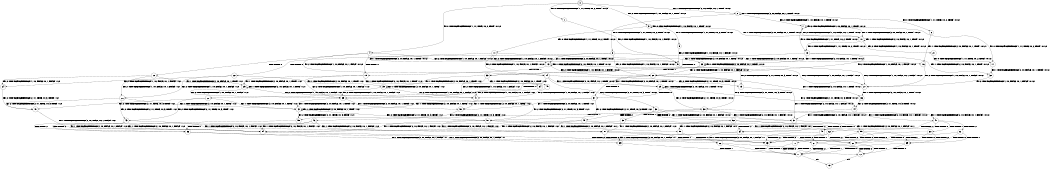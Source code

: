 digraph BCG {
size = "7, 10.5";
center = TRUE;
node [shape = circle];
0 [peripheries = 2];
0 -> 1 [label = "EX !0 !ATOMIC_EXCH_BRANCH (1, +1, TRUE, +0, 2, TRUE) !:0:1:2:"];
0 -> 2 [label = "EX !1 !ATOMIC_EXCH_BRANCH (2, +0, FALSE, +0, 1, TRUE) !:0:1:2:"];
0 -> 3 [label = "EX !2 !ATOMIC_EXCH_BRANCH (1, +0, FALSE, +0, 1, TRUE) !:0:1:2:"];
0 -> 4 [label = "EX !0 !ATOMIC_EXCH_BRANCH (1, +1, TRUE, +0, 2, TRUE) !:0:1:2:"];
1 -> 5 [label = "EX !2 !ATOMIC_EXCH_BRANCH (1, +0, FALSE, +0, 1, FALSE) !:0:1:2:"];
2 -> 6 [label = "EX !0 !ATOMIC_EXCH_BRANCH (1, +1, TRUE, +0, 2, TRUE) !:0:1:2:"];
2 -> 7 [label = "EX !2 !ATOMIC_EXCH_BRANCH (1, +0, FALSE, +0, 1, TRUE) !:0:1:2:"];
2 -> 8 [label = "EX !0 !ATOMIC_EXCH_BRANCH (1, +1, TRUE, +0, 2, TRUE) !:0:1:2:"];
2 -> 2 [label = "EX !1 !ATOMIC_EXCH_BRANCH (2, +0, FALSE, +0, 1, TRUE) !:0:1:2:"];
3 -> 9 [label = "EX !0 !ATOMIC_EXCH_BRANCH (1, +1, TRUE, +0, 2, TRUE) !:0:1:2:"];
3 -> 10 [label = "EX !1 !ATOMIC_EXCH_BRANCH (2, +0, FALSE, +0, 1, TRUE) !:0:1:2:"];
3 -> 11 [label = "EX !0 !ATOMIC_EXCH_BRANCH (1, +1, TRUE, +0, 2, TRUE) !:0:1:2:"];
3 -> 3 [label = "EX !2 !ATOMIC_EXCH_BRANCH (1, +0, FALSE, +0, 1, TRUE) !:0:1:2:"];
4 -> 5 [label = "EX !2 !ATOMIC_EXCH_BRANCH (1, +0, FALSE, +0, 1, FALSE) !:0:1:2:"];
4 -> 12 [label = "TERMINATE !0"];
4 -> 13 [label = "EX !1 !ATOMIC_EXCH_BRANCH (2, +0, FALSE, +0, 1, TRUE) !:0:1:2:"];
4 -> 14 [label = "EX !2 !ATOMIC_EXCH_BRANCH (1, +0, FALSE, +0, 1, FALSE) !:0:1:2:"];
5 -> 15 [label = "EX !2 !ATOMIC_EXCH_BRANCH (2, +1, TRUE, +0, 3, TRUE) !:0:1:2:"];
6 -> 16 [label = "EX !1 !ATOMIC_EXCH_BRANCH (2, +0, FALSE, +0, 1, TRUE) !:0:1:2:"];
7 -> 17 [label = "EX !0 !ATOMIC_EXCH_BRANCH (1, +1, TRUE, +0, 2, TRUE) !:0:1:2:"];
7 -> 18 [label = "EX !0 !ATOMIC_EXCH_BRANCH (1, +1, TRUE, +0, 2, TRUE) !:0:1:2:"];
7 -> 7 [label = "EX !2 !ATOMIC_EXCH_BRANCH (1, +0, FALSE, +0, 1, TRUE) !:0:1:2:"];
7 -> 10 [label = "EX !1 !ATOMIC_EXCH_BRANCH (2, +0, FALSE, +0, 1, TRUE) !:0:1:2:"];
8 -> 16 [label = "EX !1 !ATOMIC_EXCH_BRANCH (2, +0, FALSE, +0, 1, TRUE) !:0:1:2:"];
8 -> 19 [label = "TERMINATE !0"];
8 -> 20 [label = "EX !2 !ATOMIC_EXCH_BRANCH (1, +0, FALSE, +0, 1, FALSE) !:0:1:2:"];
8 -> 13 [label = "EX !1 !ATOMIC_EXCH_BRANCH (2, +0, FALSE, +0, 1, TRUE) !:0:1:2:"];
9 -> 5 [label = "EX !2 !ATOMIC_EXCH_BRANCH (1, +0, FALSE, +0, 1, FALSE) !:0:1:2:"];
10 -> 21 [label = "EX !2 !ATOMIC_EXCH_BRANCH (1, +0, FALSE, +0, 1, TRUE) !:0:1:2:"];
10 -> 18 [label = "EX !0 !ATOMIC_EXCH_BRANCH (1, +1, TRUE, +0, 2, TRUE) !:0:1:2:"];
10 -> 7 [label = "EX !2 !ATOMIC_EXCH_BRANCH (1, +0, FALSE, +0, 1, TRUE) !:0:1:2:"];
10 -> 10 [label = "EX !1 !ATOMIC_EXCH_BRANCH (2, +0, FALSE, +0, 1, TRUE) !:0:1:2:"];
11 -> 5 [label = "EX !2 !ATOMIC_EXCH_BRANCH (1, +0, FALSE, +0, 1, FALSE) !:0:1:2:"];
11 -> 22 [label = "TERMINATE !0"];
11 -> 23 [label = "EX !1 !ATOMIC_EXCH_BRANCH (2, +0, FALSE, +0, 1, TRUE) !:0:1:2:"];
11 -> 14 [label = "EX !2 !ATOMIC_EXCH_BRANCH (1, +0, FALSE, +0, 1, FALSE) !:0:1:2:"];
12 -> 24 [label = "EX !2 !ATOMIC_EXCH_BRANCH (1, +0, FALSE, +0, 1, FALSE) !:1:2:"];
12 -> 25 [label = "EX !1 !ATOMIC_EXCH_BRANCH (2, +0, FALSE, +0, 1, TRUE) !:1:2:"];
12 -> 26 [label = "EX !2 !ATOMIC_EXCH_BRANCH (1, +0, FALSE, +0, 1, FALSE) !:1:2:"];
13 -> 27 [label = "EX !2 !ATOMIC_EXCH_BRANCH (1, +0, FALSE, +0, 1, FALSE) !:0:1:2:"];
13 -> 19 [label = "TERMINATE !0"];
13 -> 20 [label = "EX !2 !ATOMIC_EXCH_BRANCH (1, +0, FALSE, +0, 1, FALSE) !:0:1:2:"];
13 -> 13 [label = "EX !1 !ATOMIC_EXCH_BRANCH (2, +0, FALSE, +0, 1, TRUE) !:0:1:2:"];
14 -> 15 [label = "EX !2 !ATOMIC_EXCH_BRANCH (2, +1, TRUE, +0, 3, TRUE) !:0:1:2:"];
14 -> 28 [label = "TERMINATE !0"];
14 -> 29 [label = "EX !1 !ATOMIC_EXCH_BRANCH (2, +0, FALSE, +0, 1, TRUE) !:0:1:2:"];
14 -> 30 [label = "EX !2 !ATOMIC_EXCH_BRANCH (2, +1, TRUE, +0, 3, TRUE) !:0:1:2:"];
15 -> 31 [label = "EX !1 !ATOMIC_EXCH_BRANCH (2, +0, FALSE, +0, 1, FALSE) !:0:1:2:"];
16 -> 27 [label = "EX !2 !ATOMIC_EXCH_BRANCH (1, +0, FALSE, +0, 1, FALSE) !:0:1:2:"];
17 -> 32 [label = "EX !1 !ATOMIC_EXCH_BRANCH (2, +0, FALSE, +0, 1, TRUE) !:0:1:2:"];
18 -> 32 [label = "EX !1 !ATOMIC_EXCH_BRANCH (2, +0, FALSE, +0, 1, TRUE) !:0:1:2:"];
18 -> 33 [label = "TERMINATE !0"];
18 -> 20 [label = "EX !2 !ATOMIC_EXCH_BRANCH (1, +0, FALSE, +0, 1, FALSE) !:0:1:2:"];
18 -> 23 [label = "EX !1 !ATOMIC_EXCH_BRANCH (2, +0, FALSE, +0, 1, TRUE) !:0:1:2:"];
19 -> 34 [label = "EX !1 !ATOMIC_EXCH_BRANCH (2, +0, FALSE, +0, 1, TRUE) !:1:2:"];
19 -> 35 [label = "EX !2 !ATOMIC_EXCH_BRANCH (1, +0, FALSE, +0, 1, FALSE) !:1:2:"];
19 -> 25 [label = "EX !1 !ATOMIC_EXCH_BRANCH (2, +0, FALSE, +0, 1, TRUE) !:1:2:"];
20 -> 36 [label = "EX !1 !ATOMIC_EXCH_BRANCH (2, +0, FALSE, +0, 1, TRUE) !:0:1:2:"];
20 -> 37 [label = "TERMINATE !0"];
20 -> 38 [label = "EX !2 !ATOMIC_EXCH_BRANCH (2, +1, TRUE, +0, 3, TRUE) !:0:1:2:"];
20 -> 29 [label = "EX !1 !ATOMIC_EXCH_BRANCH (2, +0, FALSE, +0, 1, TRUE) !:0:1:2:"];
21 -> 17 [label = "EX !0 !ATOMIC_EXCH_BRANCH (1, +1, TRUE, +0, 2, TRUE) !:0:1:2:"];
22 -> 24 [label = "EX !2 !ATOMIC_EXCH_BRANCH (1, +0, FALSE, +0, 1, FALSE) !:1:2:"];
22 -> 39 [label = "EX !1 !ATOMIC_EXCH_BRANCH (2, +0, FALSE, +0, 1, TRUE) !:1:2:"];
22 -> 26 [label = "EX !2 !ATOMIC_EXCH_BRANCH (1, +0, FALSE, +0, 1, FALSE) !:1:2:"];
23 -> 27 [label = "EX !2 !ATOMIC_EXCH_BRANCH (1, +0, FALSE, +0, 1, FALSE) !:0:1:2:"];
23 -> 33 [label = "TERMINATE !0"];
23 -> 20 [label = "EX !2 !ATOMIC_EXCH_BRANCH (1, +0, FALSE, +0, 1, FALSE) !:0:1:2:"];
23 -> 23 [label = "EX !1 !ATOMIC_EXCH_BRANCH (2, +0, FALSE, +0, 1, TRUE) !:0:1:2:"];
24 -> 40 [label = "EX !2 !ATOMIC_EXCH_BRANCH (2, +1, TRUE, +0, 3, TRUE) !:1:2:"];
25 -> 41 [label = "EX !2 !ATOMIC_EXCH_BRANCH (1, +0, FALSE, +0, 1, FALSE) !:1:2:"];
25 -> 35 [label = "EX !2 !ATOMIC_EXCH_BRANCH (1, +0, FALSE, +0, 1, FALSE) !:1:2:"];
25 -> 25 [label = "EX !1 !ATOMIC_EXCH_BRANCH (2, +0, FALSE, +0, 1, TRUE) !:1:2:"];
26 -> 40 [label = "EX !2 !ATOMIC_EXCH_BRANCH (2, +1, TRUE, +0, 3, TRUE) !:1:2:"];
26 -> 42 [label = "EX !1 !ATOMIC_EXCH_BRANCH (2, +0, FALSE, +0, 1, TRUE) !:1:2:"];
26 -> 43 [label = "EX !2 !ATOMIC_EXCH_BRANCH (2, +1, TRUE, +0, 3, TRUE) !:1:2:"];
27 -> 36 [label = "EX !1 !ATOMIC_EXCH_BRANCH (2, +0, FALSE, +0, 1, TRUE) !:0:1:2:"];
28 -> 40 [label = "EX !2 !ATOMIC_EXCH_BRANCH (2, +1, TRUE, +0, 3, TRUE) !:1:2:"];
28 -> 42 [label = "EX !1 !ATOMIC_EXCH_BRANCH (2, +0, FALSE, +0, 1, TRUE) !:1:2:"];
28 -> 43 [label = "EX !2 !ATOMIC_EXCH_BRANCH (2, +1, TRUE, +0, 3, TRUE) !:1:2:"];
29 -> 44 [label = "EX !2 !ATOMIC_EXCH_BRANCH (2, +1, TRUE, +0, 3, TRUE) !:0:1:2:"];
29 -> 37 [label = "TERMINATE !0"];
29 -> 38 [label = "EX !2 !ATOMIC_EXCH_BRANCH (2, +1, TRUE, +0, 3, TRUE) !:0:1:2:"];
29 -> 29 [label = "EX !1 !ATOMIC_EXCH_BRANCH (2, +0, FALSE, +0, 1, TRUE) !:0:1:2:"];
30 -> 31 [label = "EX !1 !ATOMIC_EXCH_BRANCH (2, +0, FALSE, +0, 1, FALSE) !:0:1:2:"];
30 -> 45 [label = "TERMINATE !2"];
30 -> 46 [label = "TERMINATE !0"];
30 -> 47 [label = "EX !1 !ATOMIC_EXCH_BRANCH (2, +0, FALSE, +0, 1, FALSE) !:0:1:2:"];
31 -> 48 [label = "TERMINATE !0"];
32 -> 27 [label = "EX !2 !ATOMIC_EXCH_BRANCH (1, +0, FALSE, +0, 1, FALSE) !:0:1:2:"];
33 -> 49 [label = "EX !1 !ATOMIC_EXCH_BRANCH (2, +0, FALSE, +0, 1, TRUE) !:1:2:"];
33 -> 35 [label = "EX !2 !ATOMIC_EXCH_BRANCH (1, +0, FALSE, +0, 1, FALSE) !:1:2:"];
33 -> 39 [label = "EX !1 !ATOMIC_EXCH_BRANCH (2, +0, FALSE, +0, 1, TRUE) !:1:2:"];
34 -> 41 [label = "EX !2 !ATOMIC_EXCH_BRANCH (1, +0, FALSE, +0, 1, FALSE) !:1:2:"];
35 -> 50 [label = "EX !1 !ATOMIC_EXCH_BRANCH (2, +0, FALSE, +0, 1, TRUE) !:1:2:"];
35 -> 51 [label = "EX !2 !ATOMIC_EXCH_BRANCH (2, +1, TRUE, +0, 3, TRUE) !:1:2:"];
35 -> 42 [label = "EX !1 !ATOMIC_EXCH_BRANCH (2, +0, FALSE, +0, 1, TRUE) !:1:2:"];
36 -> 44 [label = "EX !2 !ATOMIC_EXCH_BRANCH (2, +1, TRUE, +0, 3, TRUE) !:0:1:2:"];
37 -> 50 [label = "EX !1 !ATOMIC_EXCH_BRANCH (2, +0, FALSE, +0, 1, TRUE) !:1:2:"];
37 -> 51 [label = "EX !2 !ATOMIC_EXCH_BRANCH (2, +1, TRUE, +0, 3, TRUE) !:1:2:"];
37 -> 42 [label = "EX !1 !ATOMIC_EXCH_BRANCH (2, +0, FALSE, +0, 1, TRUE) !:1:2:"];
38 -> 31 [label = "EX !1 !ATOMIC_EXCH_BRANCH (2, +0, FALSE, +0, 1, FALSE) !:0:1:2:"];
38 -> 52 [label = "TERMINATE !2"];
38 -> 53 [label = "TERMINATE !0"];
38 -> 47 [label = "EX !1 !ATOMIC_EXCH_BRANCH (2, +0, FALSE, +0, 1, FALSE) !:0:1:2:"];
39 -> 41 [label = "EX !2 !ATOMIC_EXCH_BRANCH (1, +0, FALSE, +0, 1, FALSE) !:1:2:"];
39 -> 35 [label = "EX !2 !ATOMIC_EXCH_BRANCH (1, +0, FALSE, +0, 1, FALSE) !:1:2:"];
39 -> 39 [label = "EX !1 !ATOMIC_EXCH_BRANCH (2, +0, FALSE, +0, 1, TRUE) !:1:2:"];
40 -> 54 [label = "EX !1 !ATOMIC_EXCH_BRANCH (2, +0, FALSE, +0, 1, FALSE) !:1:2:"];
41 -> 50 [label = "EX !1 !ATOMIC_EXCH_BRANCH (2, +0, FALSE, +0, 1, TRUE) !:1:2:"];
42 -> 55 [label = "EX !2 !ATOMIC_EXCH_BRANCH (2, +1, TRUE, +0, 3, TRUE) !:1:2:"];
42 -> 51 [label = "EX !2 !ATOMIC_EXCH_BRANCH (2, +1, TRUE, +0, 3, TRUE) !:1:2:"];
42 -> 42 [label = "EX !1 !ATOMIC_EXCH_BRANCH (2, +0, FALSE, +0, 1, TRUE) !:1:2:"];
43 -> 54 [label = "EX !1 !ATOMIC_EXCH_BRANCH (2, +0, FALSE, +0, 1, FALSE) !:1:2:"];
43 -> 56 [label = "TERMINATE !2"];
43 -> 57 [label = "EX !1 !ATOMIC_EXCH_BRANCH (2, +0, FALSE, +0, 1, FALSE) !:1:2:"];
44 -> 31 [label = "EX !1 !ATOMIC_EXCH_BRANCH (2, +0, FALSE, +0, 1, FALSE) !:0:1:2:"];
45 -> 58 [label = "EX !1 !ATOMIC_EXCH_BRANCH (2, +0, FALSE, +0, 1, FALSE) !:0:1:"];
45 -> 56 [label = "TERMINATE !0"];
45 -> 59 [label = "EX !1 !ATOMIC_EXCH_BRANCH (2, +0, FALSE, +0, 1, FALSE) !:0:1:"];
46 -> 54 [label = "EX !1 !ATOMIC_EXCH_BRANCH (2, +0, FALSE, +0, 1, FALSE) !:1:2:"];
46 -> 56 [label = "TERMINATE !2"];
46 -> 57 [label = "EX !1 !ATOMIC_EXCH_BRANCH (2, +0, FALSE, +0, 1, FALSE) !:1:2:"];
47 -> 48 [label = "TERMINATE !0"];
47 -> 60 [label = "TERMINATE !1"];
47 -> 61 [label = "TERMINATE !2"];
47 -> 62 [label = "TERMINATE !0"];
48 -> 63 [label = "TERMINATE !2"];
49 -> 41 [label = "EX !2 !ATOMIC_EXCH_BRANCH (1, +0, FALSE, +0, 1, FALSE) !:1:2:"];
50 -> 55 [label = "EX !2 !ATOMIC_EXCH_BRANCH (2, +1, TRUE, +0, 3, TRUE) !:1:2:"];
51 -> 54 [label = "EX !1 !ATOMIC_EXCH_BRANCH (2, +0, FALSE, +0, 1, FALSE) !:1:2:"];
51 -> 64 [label = "TERMINATE !2"];
51 -> 57 [label = "EX !1 !ATOMIC_EXCH_BRANCH (2, +0, FALSE, +0, 1, FALSE) !:1:2:"];
52 -> 58 [label = "EX !1 !ATOMIC_EXCH_BRANCH (2, +0, FALSE, +0, 1, FALSE) !:0:1:"];
52 -> 64 [label = "TERMINATE !0"];
52 -> 59 [label = "EX !1 !ATOMIC_EXCH_BRANCH (2, +0, FALSE, +0, 1, FALSE) !:0:1:"];
53 -> 54 [label = "EX !1 !ATOMIC_EXCH_BRANCH (2, +0, FALSE, +0, 1, FALSE) !:1:2:"];
53 -> 64 [label = "TERMINATE !2"];
53 -> 57 [label = "EX !1 !ATOMIC_EXCH_BRANCH (2, +0, FALSE, +0, 1, FALSE) !:1:2:"];
54 -> 63 [label = "TERMINATE !2"];
55 -> 54 [label = "EX !1 !ATOMIC_EXCH_BRANCH (2, +0, FALSE, +0, 1, FALSE) !:1:2:"];
56 -> 65 [label = "EX !1 !ATOMIC_EXCH_BRANCH (2, +0, FALSE, +0, 1, FALSE) !:1:"];
56 -> 66 [label = "EX !1 !ATOMIC_EXCH_BRANCH (2, +0, FALSE, +0, 1, FALSE) !:1:"];
57 -> 63 [label = "TERMINATE !2"];
57 -> 67 [label = "TERMINATE !1"];
57 -> 68 [label = "TERMINATE !2"];
58 -> 63 [label = "TERMINATE !0"];
59 -> 63 [label = "TERMINATE !0"];
59 -> 69 [label = "TERMINATE !1"];
59 -> 68 [label = "TERMINATE !0"];
60 -> 70 [label = "TERMINATE !0"];
60 -> 69 [label = "TERMINATE !2"];
60 -> 67 [label = "TERMINATE !0"];
61 -> 63 [label = "TERMINATE !0"];
61 -> 69 [label = "TERMINATE !1"];
61 -> 68 [label = "TERMINATE !0"];
62 -> 63 [label = "TERMINATE !2"];
62 -> 67 [label = "TERMINATE !1"];
62 -> 68 [label = "TERMINATE !2"];
63 -> 71 [label = "TERMINATE !1"];
64 -> 65 [label = "EX !1 !ATOMIC_EXCH_BRANCH (2, +0, FALSE, +0, 1, FALSE) !:1:"];
64 -> 66 [label = "EX !1 !ATOMIC_EXCH_BRANCH (2, +0, FALSE, +0, 1, FALSE) !:1:"];
65 -> 71 [label = "TERMINATE !1"];
66 -> 71 [label = "TERMINATE !1"];
66 -> 72 [label = "TERMINATE !1"];
67 -> 71 [label = "TERMINATE !2"];
67 -> 72 [label = "TERMINATE !2"];
68 -> 71 [label = "TERMINATE !1"];
68 -> 72 [label = "TERMINATE !1"];
69 -> 71 [label = "TERMINATE !0"];
69 -> 72 [label = "TERMINATE !0"];
70 -> 71 [label = "TERMINATE !2"];
71 -> 73 [label = "exit"];
72 -> 73 [label = "exit"];
}
